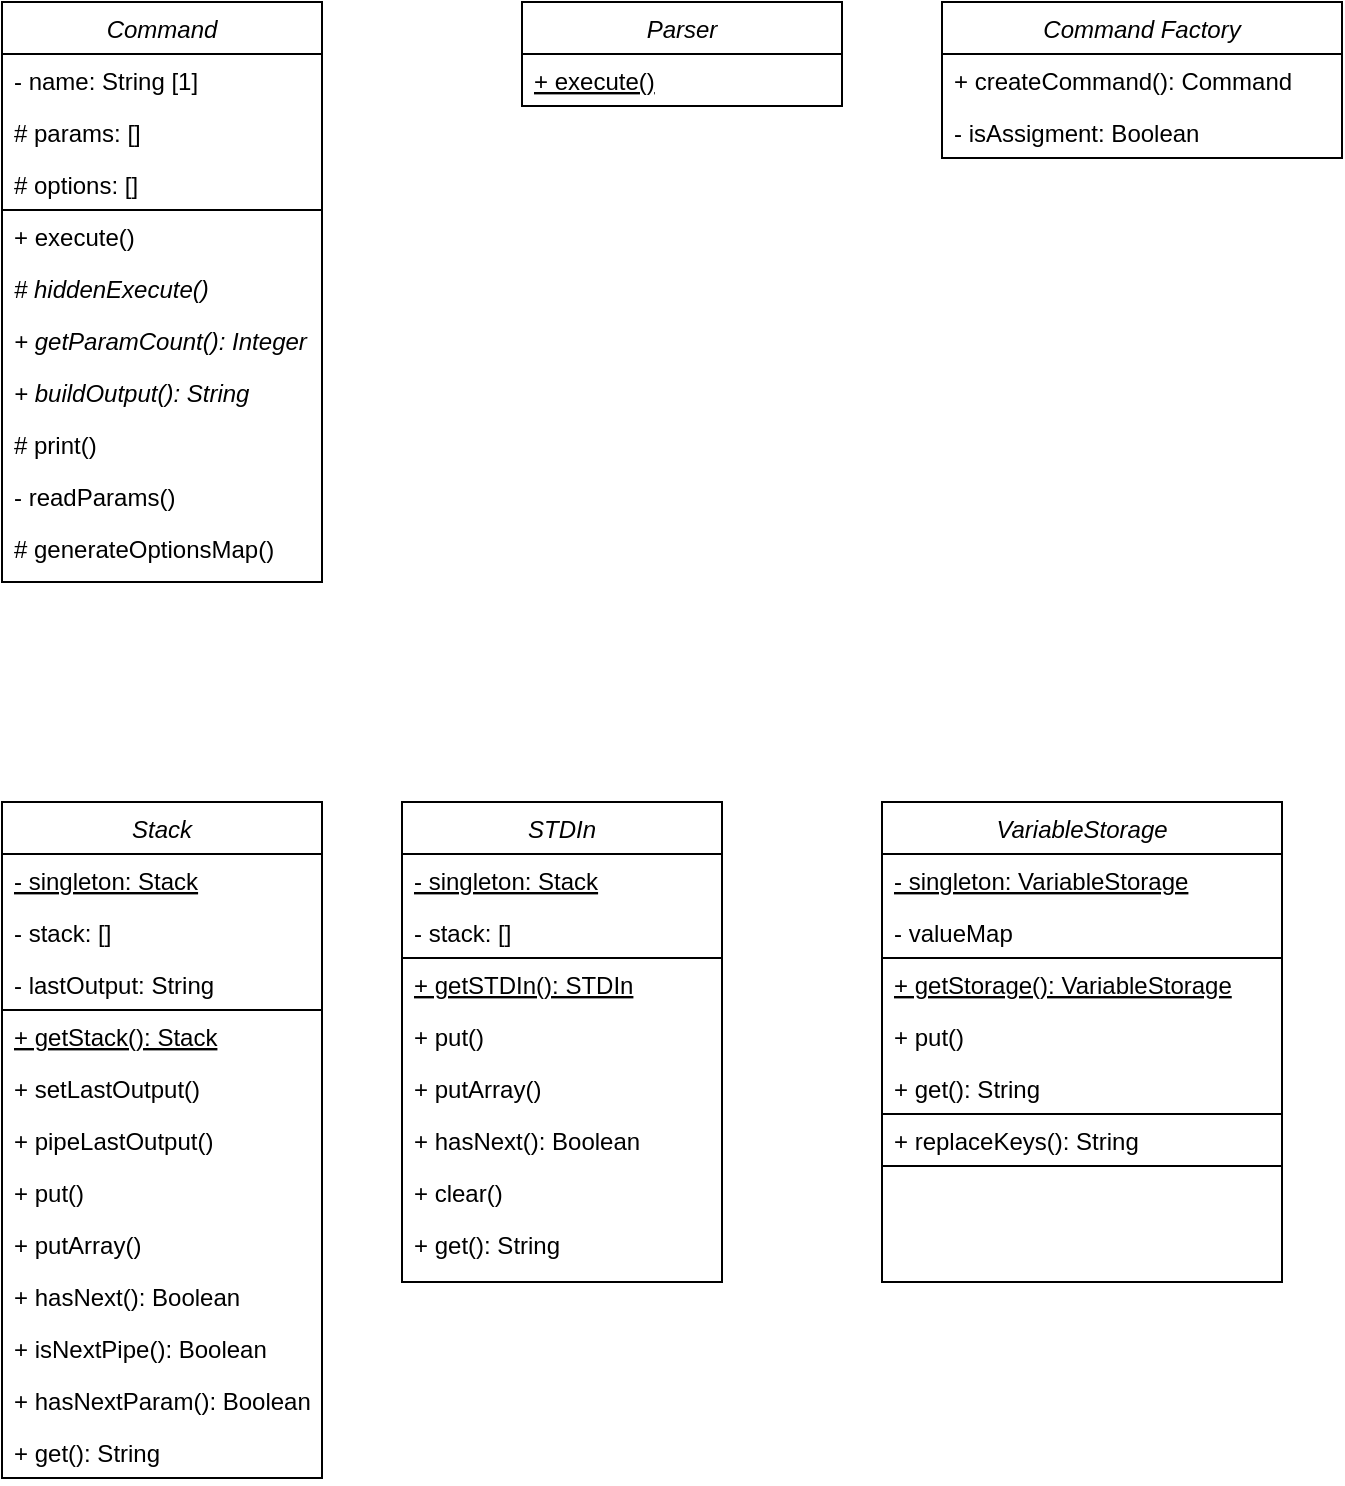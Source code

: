 <mxfile version="20.4.0" type="github">
  <diagram id="C5RBs43oDa-KdzZeNtuy" name="Page-1">
    <mxGraphModel dx="1374" dy="789" grid="1" gridSize="10" guides="1" tooltips="1" connect="1" arrows="1" fold="1" page="1" pageScale="1" pageWidth="827" pageHeight="1169" math="0" shadow="0">
      <root>
        <mxCell id="WIyWlLk6GJQsqaUBKTNV-0" />
        <mxCell id="WIyWlLk6GJQsqaUBKTNV-1" parent="WIyWlLk6GJQsqaUBKTNV-0" />
        <mxCell id="zkfFHV4jXpPFQw0GAbJ--0" value="Command" style="swimlane;fontStyle=2;align=center;verticalAlign=top;childLayout=stackLayout;horizontal=1;startSize=26;horizontalStack=0;resizeParent=1;resizeLast=0;collapsible=1;marginBottom=0;rounded=0;shadow=0;strokeWidth=1;" parent="WIyWlLk6GJQsqaUBKTNV-1" vertex="1">
          <mxGeometry x="120" y="120" width="160" height="290" as="geometry">
            <mxRectangle x="230" y="140" width="160" height="26" as="alternateBounds" />
          </mxGeometry>
        </mxCell>
        <mxCell id="k2LYhk84l6JmyTRVP-an-14" value="" style="group;strokeColor=default;" vertex="1" connectable="0" parent="zkfFHV4jXpPFQw0GAbJ--0">
          <mxGeometry y="26" width="160" height="78" as="geometry" />
        </mxCell>
        <mxCell id="zkfFHV4jXpPFQw0GAbJ--1" value="- name: String [1]" style="text;align=left;verticalAlign=top;spacingLeft=4;spacingRight=4;overflow=hidden;rotatable=0;points=[[0,0.5],[1,0.5]];portConstraint=eastwest;" parent="k2LYhk84l6JmyTRVP-an-14" vertex="1">
          <mxGeometry width="160" height="26" as="geometry" />
        </mxCell>
        <mxCell id="zkfFHV4jXpPFQw0GAbJ--2" value="# params: []" style="text;align=left;verticalAlign=top;spacingLeft=4;spacingRight=4;overflow=hidden;rotatable=0;points=[[0,0.5],[1,0.5]];portConstraint=eastwest;rounded=0;shadow=0;html=0;" parent="k2LYhk84l6JmyTRVP-an-14" vertex="1">
          <mxGeometry y="26" width="160" height="26" as="geometry" />
        </mxCell>
        <mxCell id="zkfFHV4jXpPFQw0GAbJ--3" value="# options: []" style="text;align=left;verticalAlign=top;spacingLeft=4;spacingRight=4;overflow=hidden;rotatable=0;points=[[0,0.5],[1,0.5]];portConstraint=eastwest;rounded=0;shadow=0;html=0;" parent="k2LYhk84l6JmyTRVP-an-14" vertex="1">
          <mxGeometry y="52" width="160" height="26" as="geometry" />
        </mxCell>
        <mxCell id="k2LYhk84l6JmyTRVP-an-3" value="+ execute()" style="text;align=left;verticalAlign=top;spacingLeft=4;spacingRight=4;overflow=hidden;rotatable=0;points=[[0,0.5],[1,0.5]];portConstraint=eastwest;rounded=0;shadow=0;html=0;" vertex="1" parent="zkfFHV4jXpPFQw0GAbJ--0">
          <mxGeometry y="104" width="160" height="26" as="geometry" />
        </mxCell>
        <mxCell id="k2LYhk84l6JmyTRVP-an-4" value="# hiddenExecute()" style="text;align=left;verticalAlign=top;spacingLeft=4;spacingRight=4;overflow=hidden;rotatable=0;points=[[0,0.5],[1,0.5]];portConstraint=eastwest;rounded=0;shadow=0;html=0;fontStyle=2" vertex="1" parent="zkfFHV4jXpPFQw0GAbJ--0">
          <mxGeometry y="130" width="160" height="26" as="geometry" />
        </mxCell>
        <mxCell id="k2LYhk84l6JmyTRVP-an-5" value="+ getParamCount(): Integer" style="text;align=left;verticalAlign=top;spacingLeft=4;spacingRight=4;overflow=hidden;rotatable=0;points=[[0,0.5],[1,0.5]];portConstraint=eastwest;rounded=0;shadow=0;html=0;fontStyle=2" vertex="1" parent="zkfFHV4jXpPFQw0GAbJ--0">
          <mxGeometry y="156" width="160" height="26" as="geometry" />
        </mxCell>
        <mxCell id="k2LYhk84l6JmyTRVP-an-6" value="+ buildOutput(): String" style="text;align=left;verticalAlign=top;spacingLeft=4;spacingRight=4;overflow=hidden;rotatable=0;points=[[0,0.5],[1,0.5]];portConstraint=eastwest;rounded=0;shadow=0;html=0;fontStyle=2" vertex="1" parent="zkfFHV4jXpPFQw0GAbJ--0">
          <mxGeometry y="182" width="160" height="26" as="geometry" />
        </mxCell>
        <mxCell id="k2LYhk84l6JmyTRVP-an-7" value="# print()" style="text;align=left;verticalAlign=top;spacingLeft=4;spacingRight=4;overflow=hidden;rotatable=0;points=[[0,0.5],[1,0.5]];portConstraint=eastwest;rounded=0;shadow=0;html=0;" vertex="1" parent="zkfFHV4jXpPFQw0GAbJ--0">
          <mxGeometry y="208" width="160" height="26" as="geometry" />
        </mxCell>
        <mxCell id="k2LYhk84l6JmyTRVP-an-8" value="- readParams()" style="text;align=left;verticalAlign=top;spacingLeft=4;spacingRight=4;overflow=hidden;rotatable=0;points=[[0,0.5],[1,0.5]];portConstraint=eastwest;rounded=0;shadow=0;html=0;" vertex="1" parent="zkfFHV4jXpPFQw0GAbJ--0">
          <mxGeometry y="234" width="160" height="26" as="geometry" />
        </mxCell>
        <mxCell id="k2LYhk84l6JmyTRVP-an-11" value="# generateOptionsMap()" style="text;align=left;verticalAlign=top;spacingLeft=4;spacingRight=4;overflow=hidden;rotatable=0;points=[[0,0.5],[1,0.5]];portConstraint=eastwest;rounded=0;shadow=0;html=0;" vertex="1" parent="zkfFHV4jXpPFQw0GAbJ--0">
          <mxGeometry y="260" width="160" height="26" as="geometry" />
        </mxCell>
        <mxCell id="k2LYhk84l6JmyTRVP-an-18" value="Parser" style="swimlane;fontStyle=2;align=center;verticalAlign=top;childLayout=stackLayout;horizontal=1;startSize=26;horizontalStack=0;resizeParent=1;resizeLast=0;collapsible=1;marginBottom=0;rounded=0;shadow=0;strokeWidth=1;" vertex="1" parent="WIyWlLk6GJQsqaUBKTNV-1">
          <mxGeometry x="380" y="120" width="160" height="52" as="geometry">
            <mxRectangle x="230" y="140" width="160" height="26" as="alternateBounds" />
          </mxGeometry>
        </mxCell>
        <mxCell id="k2LYhk84l6JmyTRVP-an-23" value="+ execute()" style="text;align=left;verticalAlign=top;spacingLeft=4;spacingRight=4;overflow=hidden;rotatable=0;points=[[0,0.5],[1,0.5]];portConstraint=eastwest;rounded=0;shadow=0;html=0;strokeColor=none;fontStyle=4" vertex="1" parent="k2LYhk84l6JmyTRVP-an-18">
          <mxGeometry y="26" width="160" height="26" as="geometry" />
        </mxCell>
        <mxCell id="k2LYhk84l6JmyTRVP-an-31" value="Stack" style="swimlane;fontStyle=2;align=center;verticalAlign=top;childLayout=stackLayout;horizontal=1;startSize=26;horizontalStack=0;resizeParent=1;resizeLast=0;collapsible=1;marginBottom=0;rounded=0;shadow=0;strokeWidth=1;" vertex="1" parent="WIyWlLk6GJQsqaUBKTNV-1">
          <mxGeometry x="120" y="520" width="160" height="338" as="geometry">
            <mxRectangle x="230" y="140" width="160" height="26" as="alternateBounds" />
          </mxGeometry>
        </mxCell>
        <mxCell id="k2LYhk84l6JmyTRVP-an-44" value="" style="group;strokeColor=default;" vertex="1" connectable="0" parent="k2LYhk84l6JmyTRVP-an-31">
          <mxGeometry y="26" width="160" height="78" as="geometry" />
        </mxCell>
        <mxCell id="k2LYhk84l6JmyTRVP-an-32" value="- singleton: Stack" style="text;align=left;verticalAlign=top;spacingLeft=4;spacingRight=4;overflow=hidden;rotatable=0;points=[[0,0.5],[1,0.5]];portConstraint=eastwest;rounded=0;shadow=0;html=0;strokeColor=none;fontStyle=4" vertex="1" parent="k2LYhk84l6JmyTRVP-an-44">
          <mxGeometry width="160" height="26" as="geometry" />
        </mxCell>
        <mxCell id="k2LYhk84l6JmyTRVP-an-33" value="- stack: []" style="text;align=left;verticalAlign=top;spacingLeft=4;spacingRight=4;overflow=hidden;rotatable=0;points=[[0,0.5],[1,0.5]];portConstraint=eastwest;rounded=0;shadow=0;html=0;strokeColor=none;fontStyle=0" vertex="1" parent="k2LYhk84l6JmyTRVP-an-44">
          <mxGeometry y="26" width="160" height="26" as="geometry" />
        </mxCell>
        <mxCell id="k2LYhk84l6JmyTRVP-an-34" value="- lastOutput: String" style="text;align=left;verticalAlign=top;spacingLeft=4;spacingRight=4;overflow=hidden;rotatable=0;points=[[0,0.5],[1,0.5]];portConstraint=eastwest;rounded=0;shadow=0;html=0;strokeColor=none;fontStyle=0" vertex="1" parent="k2LYhk84l6JmyTRVP-an-44">
          <mxGeometry y="52" width="160" height="26" as="geometry" />
        </mxCell>
        <mxCell id="k2LYhk84l6JmyTRVP-an-45" value="" style="group" vertex="1" connectable="0" parent="k2LYhk84l6JmyTRVP-an-31">
          <mxGeometry y="104" width="160" height="234" as="geometry" />
        </mxCell>
        <mxCell id="k2LYhk84l6JmyTRVP-an-35" value="+ getStack(): Stack" style="text;align=left;verticalAlign=top;spacingLeft=4;spacingRight=4;overflow=hidden;rotatable=0;points=[[0,0.5],[1,0.5]];portConstraint=eastwest;rounded=0;shadow=0;html=0;strokeColor=none;fontStyle=4" vertex="1" parent="k2LYhk84l6JmyTRVP-an-45">
          <mxGeometry width="160" height="26" as="geometry" />
        </mxCell>
        <mxCell id="k2LYhk84l6JmyTRVP-an-36" value="+ setLastOutput()" style="text;align=left;verticalAlign=top;spacingLeft=4;spacingRight=4;overflow=hidden;rotatable=0;points=[[0,0.5],[1,0.5]];portConstraint=eastwest;rounded=0;shadow=0;html=0;strokeColor=none;fontStyle=0" vertex="1" parent="k2LYhk84l6JmyTRVP-an-45">
          <mxGeometry y="26" width="160" height="26" as="geometry" />
        </mxCell>
        <mxCell id="k2LYhk84l6JmyTRVP-an-37" value="+ pipeLastOutput()" style="text;align=left;verticalAlign=top;spacingLeft=4;spacingRight=4;overflow=hidden;rotatable=0;points=[[0,0.5],[1,0.5]];portConstraint=eastwest;rounded=0;shadow=0;html=0;strokeColor=none;fontStyle=0" vertex="1" parent="k2LYhk84l6JmyTRVP-an-45">
          <mxGeometry y="52" width="160" height="26" as="geometry" />
        </mxCell>
        <mxCell id="k2LYhk84l6JmyTRVP-an-38" value="+ put()" style="text;align=left;verticalAlign=top;spacingLeft=4;spacingRight=4;overflow=hidden;rotatable=0;points=[[0,0.5],[1,0.5]];portConstraint=eastwest;rounded=0;shadow=0;html=0;strokeColor=none;fontStyle=0" vertex="1" parent="k2LYhk84l6JmyTRVP-an-45">
          <mxGeometry y="78" width="160" height="26" as="geometry" />
        </mxCell>
        <mxCell id="k2LYhk84l6JmyTRVP-an-39" value="+ putArray()" style="text;align=left;verticalAlign=top;spacingLeft=4;spacingRight=4;overflow=hidden;rotatable=0;points=[[0,0.5],[1,0.5]];portConstraint=eastwest;rounded=0;shadow=0;html=0;strokeColor=none;fontStyle=0" vertex="1" parent="k2LYhk84l6JmyTRVP-an-45">
          <mxGeometry y="104" width="160" height="26" as="geometry" />
        </mxCell>
        <mxCell id="k2LYhk84l6JmyTRVP-an-40" value="+ hasNext(): Boolean" style="text;align=left;verticalAlign=top;spacingLeft=4;spacingRight=4;overflow=hidden;rotatable=0;points=[[0,0.5],[1,0.5]];portConstraint=eastwest;rounded=0;shadow=0;html=0;strokeColor=none;fontStyle=0" vertex="1" parent="k2LYhk84l6JmyTRVP-an-45">
          <mxGeometry y="130" width="160" height="26" as="geometry" />
        </mxCell>
        <mxCell id="k2LYhk84l6JmyTRVP-an-41" value="+ isNextPipe(): Boolean" style="text;align=left;verticalAlign=top;spacingLeft=4;spacingRight=4;overflow=hidden;rotatable=0;points=[[0,0.5],[1,0.5]];portConstraint=eastwest;rounded=0;shadow=0;html=0;strokeColor=none;fontStyle=0" vertex="1" parent="k2LYhk84l6JmyTRVP-an-45">
          <mxGeometry y="156" width="160" height="26" as="geometry" />
        </mxCell>
        <mxCell id="k2LYhk84l6JmyTRVP-an-42" value="+ hasNextParam(): Boolean" style="text;align=left;verticalAlign=top;spacingLeft=4;spacingRight=4;overflow=hidden;rotatable=0;points=[[0,0.5],[1,0.5]];portConstraint=eastwest;rounded=0;shadow=0;html=0;strokeColor=none;fontStyle=0" vertex="1" parent="k2LYhk84l6JmyTRVP-an-45">
          <mxGeometry y="182" width="160" height="26" as="geometry" />
        </mxCell>
        <mxCell id="k2LYhk84l6JmyTRVP-an-43" value="+ get(): String" style="text;align=left;verticalAlign=top;spacingLeft=4;spacingRight=4;overflow=hidden;rotatable=0;points=[[0,0.5],[1,0.5]];portConstraint=eastwest;rounded=0;shadow=0;html=0;strokeColor=none;fontStyle=0" vertex="1" parent="k2LYhk84l6JmyTRVP-an-45">
          <mxGeometry y="208" width="160" height="26" as="geometry" />
        </mxCell>
        <mxCell id="k2LYhk84l6JmyTRVP-an-46" value="Command Factory" style="swimlane;fontStyle=2;align=center;verticalAlign=top;childLayout=stackLayout;horizontal=1;startSize=26;horizontalStack=0;resizeParent=1;resizeLast=0;collapsible=1;marginBottom=0;rounded=0;shadow=0;strokeWidth=1;" vertex="1" parent="WIyWlLk6GJQsqaUBKTNV-1">
          <mxGeometry x="590" y="120" width="200" height="78" as="geometry">
            <mxRectangle x="230" y="140" width="160" height="26" as="alternateBounds" />
          </mxGeometry>
        </mxCell>
        <mxCell id="k2LYhk84l6JmyTRVP-an-47" value="+ createCommand(): Command" style="text;align=left;verticalAlign=top;spacingLeft=4;spacingRight=4;overflow=hidden;rotatable=0;points=[[0,0.5],[1,0.5]];portConstraint=eastwest;rounded=0;shadow=0;html=0;strokeColor=none;fontStyle=0" vertex="1" parent="k2LYhk84l6JmyTRVP-an-46">
          <mxGeometry y="26" width="200" height="26" as="geometry" />
        </mxCell>
        <mxCell id="k2LYhk84l6JmyTRVP-an-49" value="- isAssigment: Boolean" style="text;align=left;verticalAlign=top;spacingLeft=4;spacingRight=4;overflow=hidden;rotatable=0;points=[[0,0.5],[1,0.5]];portConstraint=eastwest;rounded=0;shadow=0;html=0;strokeColor=none;fontStyle=0" vertex="1" parent="k2LYhk84l6JmyTRVP-an-46">
          <mxGeometry y="52" width="200" height="26" as="geometry" />
        </mxCell>
        <mxCell id="k2LYhk84l6JmyTRVP-an-65" value="STDIn" style="swimlane;fontStyle=2;align=center;verticalAlign=top;childLayout=stackLayout;horizontal=1;startSize=26;horizontalStack=0;resizeParent=1;resizeLast=0;collapsible=1;marginBottom=0;rounded=0;shadow=0;strokeWidth=1;" vertex="1" parent="WIyWlLk6GJQsqaUBKTNV-1">
          <mxGeometry x="320" y="520" width="160" height="240" as="geometry">
            <mxRectangle x="230" y="140" width="160" height="26" as="alternateBounds" />
          </mxGeometry>
        </mxCell>
        <mxCell id="k2LYhk84l6JmyTRVP-an-80" value="" style="group;strokeColor=default;" vertex="1" connectable="0" parent="k2LYhk84l6JmyTRVP-an-65">
          <mxGeometry y="26" width="160" height="52" as="geometry" />
        </mxCell>
        <mxCell id="k2LYhk84l6JmyTRVP-an-67" value="- singleton: Stack" style="text;align=left;verticalAlign=top;spacingLeft=4;spacingRight=4;overflow=hidden;rotatable=0;points=[[0,0.5],[1,0.5]];portConstraint=eastwest;rounded=0;shadow=0;html=0;strokeColor=none;fontStyle=4" vertex="1" parent="k2LYhk84l6JmyTRVP-an-80">
          <mxGeometry width="160" height="26" as="geometry" />
        </mxCell>
        <mxCell id="k2LYhk84l6JmyTRVP-an-68" value="- stack: []" style="text;align=left;verticalAlign=top;spacingLeft=4;spacingRight=4;overflow=hidden;rotatable=0;points=[[0,0.5],[1,0.5]];portConstraint=eastwest;rounded=0;shadow=0;html=0;strokeColor=none;fontStyle=0" vertex="1" parent="k2LYhk84l6JmyTRVP-an-80">
          <mxGeometry y="26" width="160" height="26" as="geometry" />
        </mxCell>
        <mxCell id="k2LYhk84l6JmyTRVP-an-81" value="" style="group" vertex="1" connectable="0" parent="k2LYhk84l6JmyTRVP-an-65">
          <mxGeometry y="78" width="160" height="156" as="geometry" />
        </mxCell>
        <mxCell id="k2LYhk84l6JmyTRVP-an-71" value="+ getSTDIn(): STDIn" style="text;align=left;verticalAlign=top;spacingLeft=4;spacingRight=4;overflow=hidden;rotatable=0;points=[[0,0.5],[1,0.5]];portConstraint=eastwest;rounded=0;shadow=0;html=0;strokeColor=none;fontStyle=4" vertex="1" parent="k2LYhk84l6JmyTRVP-an-81">
          <mxGeometry width="160" height="26" as="geometry" />
        </mxCell>
        <mxCell id="k2LYhk84l6JmyTRVP-an-74" value="+ put()" style="text;align=left;verticalAlign=top;spacingLeft=4;spacingRight=4;overflow=hidden;rotatable=0;points=[[0,0.5],[1,0.5]];portConstraint=eastwest;rounded=0;shadow=0;html=0;strokeColor=none;fontStyle=0" vertex="1" parent="k2LYhk84l6JmyTRVP-an-81">
          <mxGeometry y="26" width="160" height="26" as="geometry" />
        </mxCell>
        <mxCell id="k2LYhk84l6JmyTRVP-an-75" value="+ putArray()" style="text;align=left;verticalAlign=top;spacingLeft=4;spacingRight=4;overflow=hidden;rotatable=0;points=[[0,0.5],[1,0.5]];portConstraint=eastwest;rounded=0;shadow=0;html=0;strokeColor=none;fontStyle=0" vertex="1" parent="k2LYhk84l6JmyTRVP-an-81">
          <mxGeometry y="52" width="160" height="26" as="geometry" />
        </mxCell>
        <mxCell id="k2LYhk84l6JmyTRVP-an-76" value="+ hasNext(): Boolean" style="text;align=left;verticalAlign=top;spacingLeft=4;spacingRight=4;overflow=hidden;rotatable=0;points=[[0,0.5],[1,0.5]];portConstraint=eastwest;rounded=0;shadow=0;html=0;strokeColor=none;fontStyle=0" vertex="1" parent="k2LYhk84l6JmyTRVP-an-81">
          <mxGeometry y="78" width="160" height="26" as="geometry" />
        </mxCell>
        <mxCell id="k2LYhk84l6JmyTRVP-an-78" value="+ clear()" style="text;align=left;verticalAlign=top;spacingLeft=4;spacingRight=4;overflow=hidden;rotatable=0;points=[[0,0.5],[1,0.5]];portConstraint=eastwest;rounded=0;shadow=0;html=0;strokeColor=none;fontStyle=0" vertex="1" parent="k2LYhk84l6JmyTRVP-an-81">
          <mxGeometry y="104" width="160" height="26" as="geometry" />
        </mxCell>
        <mxCell id="k2LYhk84l6JmyTRVP-an-79" value="+ get(): String" style="text;align=left;verticalAlign=top;spacingLeft=4;spacingRight=4;overflow=hidden;rotatable=0;points=[[0,0.5],[1,0.5]];portConstraint=eastwest;rounded=0;shadow=0;html=0;strokeColor=none;fontStyle=0" vertex="1" parent="k2LYhk84l6JmyTRVP-an-81">
          <mxGeometry y="130" width="160" height="26" as="geometry" />
        </mxCell>
        <mxCell id="k2LYhk84l6JmyTRVP-an-82" value="VariableStorage" style="swimlane;fontStyle=2;align=center;verticalAlign=top;childLayout=stackLayout;horizontal=1;startSize=26;horizontalStack=0;resizeParent=1;resizeLast=0;collapsible=1;marginBottom=0;rounded=0;shadow=0;strokeWidth=1;" vertex="1" parent="WIyWlLk6GJQsqaUBKTNV-1">
          <mxGeometry x="560" y="520" width="200" height="240" as="geometry">
            <mxRectangle x="230" y="140" width="160" height="26" as="alternateBounds" />
          </mxGeometry>
        </mxCell>
        <mxCell id="k2LYhk84l6JmyTRVP-an-83" value="" style="group;strokeColor=default;" vertex="1" connectable="0" parent="k2LYhk84l6JmyTRVP-an-82">
          <mxGeometry y="26" width="200" height="52" as="geometry" />
        </mxCell>
        <mxCell id="k2LYhk84l6JmyTRVP-an-84" value="- singleton: VariableStorage" style="text;align=left;verticalAlign=top;spacingLeft=4;spacingRight=4;overflow=hidden;rotatable=0;points=[[0,0.5],[1,0.5]];portConstraint=eastwest;rounded=0;shadow=0;html=0;strokeColor=none;fontStyle=4" vertex="1" parent="k2LYhk84l6JmyTRVP-an-83">
          <mxGeometry width="160" height="26" as="geometry" />
        </mxCell>
        <mxCell id="k2LYhk84l6JmyTRVP-an-85" value="- valueMap" style="text;align=left;verticalAlign=top;spacingLeft=4;spacingRight=4;overflow=hidden;rotatable=0;points=[[0,0.5],[1,0.5]];portConstraint=eastwest;rounded=0;shadow=0;html=0;strokeColor=none;fontStyle=0" vertex="1" parent="k2LYhk84l6JmyTRVP-an-83">
          <mxGeometry y="26" width="160" height="26" as="geometry" />
        </mxCell>
        <mxCell id="k2LYhk84l6JmyTRVP-an-87" value="+ getStorage(): VariableStorage" style="text;align=left;verticalAlign=top;spacingLeft=4;spacingRight=4;overflow=hidden;rotatable=0;points=[[0,0.5],[1,0.5]];portConstraint=eastwest;rounded=0;shadow=0;html=0;strokeColor=none;fontStyle=4" vertex="1" parent="k2LYhk84l6JmyTRVP-an-82">
          <mxGeometry y="78" width="200" height="26" as="geometry" />
        </mxCell>
        <mxCell id="k2LYhk84l6JmyTRVP-an-88" value="+ put()" style="text;align=left;verticalAlign=top;spacingLeft=4;spacingRight=4;overflow=hidden;rotatable=0;points=[[0,0.5],[1,0.5]];portConstraint=eastwest;rounded=0;shadow=0;html=0;strokeColor=none;fontStyle=0" vertex="1" parent="k2LYhk84l6JmyTRVP-an-82">
          <mxGeometry y="104" width="200" height="26" as="geometry" />
        </mxCell>
        <mxCell id="k2LYhk84l6JmyTRVP-an-92" value="+ get(): String" style="text;align=left;verticalAlign=top;spacingLeft=4;spacingRight=4;overflow=hidden;rotatable=0;points=[[0,0.5],[1,0.5]];portConstraint=eastwest;rounded=0;shadow=0;html=0;strokeColor=none;fontStyle=0" vertex="1" parent="k2LYhk84l6JmyTRVP-an-82">
          <mxGeometry y="130" width="200" height="26" as="geometry" />
        </mxCell>
        <mxCell id="k2LYhk84l6JmyTRVP-an-90" value="+ replaceKeys(): String" style="text;align=left;verticalAlign=top;spacingLeft=4;spacingRight=4;overflow=hidden;rotatable=0;points=[[0,0.5],[1,0.5]];portConstraint=eastwest;rounded=0;shadow=0;html=0;strokeColor=default;fontStyle=0" vertex="1" parent="k2LYhk84l6JmyTRVP-an-82">
          <mxGeometry y="156" width="200" height="26" as="geometry" />
        </mxCell>
      </root>
    </mxGraphModel>
  </diagram>
</mxfile>
